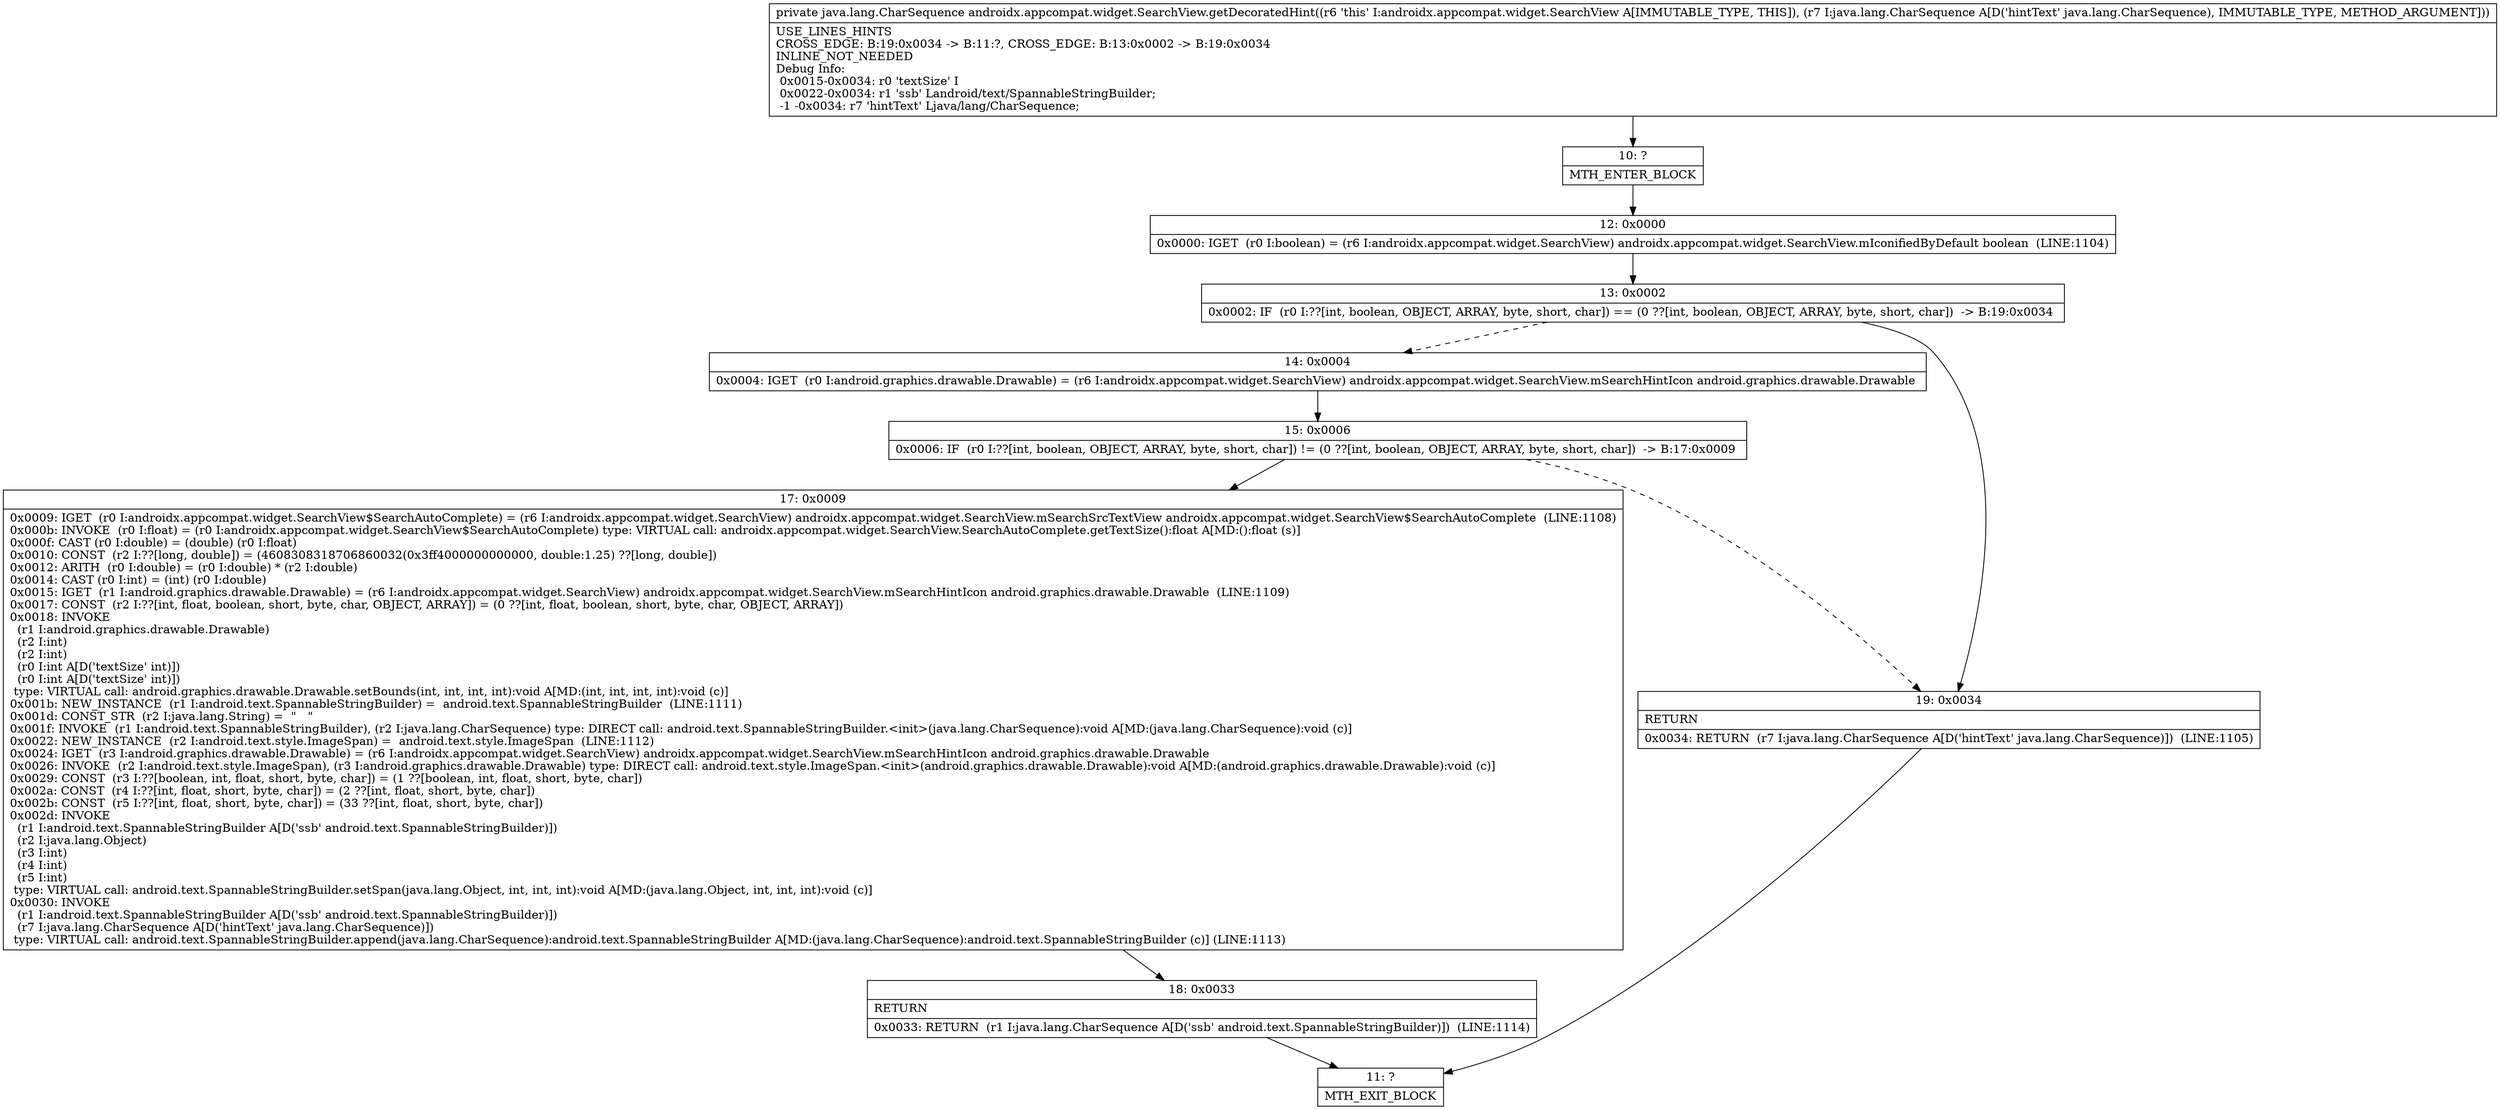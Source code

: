 digraph "CFG forandroidx.appcompat.widget.SearchView.getDecoratedHint(Ljava\/lang\/CharSequence;)Ljava\/lang\/CharSequence;" {
Node_10 [shape=record,label="{10\:\ ?|MTH_ENTER_BLOCK\l}"];
Node_12 [shape=record,label="{12\:\ 0x0000|0x0000: IGET  (r0 I:boolean) = (r6 I:androidx.appcompat.widget.SearchView) androidx.appcompat.widget.SearchView.mIconifiedByDefault boolean  (LINE:1104)\l}"];
Node_13 [shape=record,label="{13\:\ 0x0002|0x0002: IF  (r0 I:??[int, boolean, OBJECT, ARRAY, byte, short, char]) == (0 ??[int, boolean, OBJECT, ARRAY, byte, short, char])  \-\> B:19:0x0034 \l}"];
Node_14 [shape=record,label="{14\:\ 0x0004|0x0004: IGET  (r0 I:android.graphics.drawable.Drawable) = (r6 I:androidx.appcompat.widget.SearchView) androidx.appcompat.widget.SearchView.mSearchHintIcon android.graphics.drawable.Drawable \l}"];
Node_15 [shape=record,label="{15\:\ 0x0006|0x0006: IF  (r0 I:??[int, boolean, OBJECT, ARRAY, byte, short, char]) != (0 ??[int, boolean, OBJECT, ARRAY, byte, short, char])  \-\> B:17:0x0009 \l}"];
Node_17 [shape=record,label="{17\:\ 0x0009|0x0009: IGET  (r0 I:androidx.appcompat.widget.SearchView$SearchAutoComplete) = (r6 I:androidx.appcompat.widget.SearchView) androidx.appcompat.widget.SearchView.mSearchSrcTextView androidx.appcompat.widget.SearchView$SearchAutoComplete  (LINE:1108)\l0x000b: INVOKE  (r0 I:float) = (r0 I:androidx.appcompat.widget.SearchView$SearchAutoComplete) type: VIRTUAL call: androidx.appcompat.widget.SearchView.SearchAutoComplete.getTextSize():float A[MD:():float (s)]\l0x000f: CAST (r0 I:double) = (double) (r0 I:float) \l0x0010: CONST  (r2 I:??[long, double]) = (4608308318706860032(0x3ff4000000000000, double:1.25) ??[long, double]) \l0x0012: ARITH  (r0 I:double) = (r0 I:double) * (r2 I:double) \l0x0014: CAST (r0 I:int) = (int) (r0 I:double) \l0x0015: IGET  (r1 I:android.graphics.drawable.Drawable) = (r6 I:androidx.appcompat.widget.SearchView) androidx.appcompat.widget.SearchView.mSearchHintIcon android.graphics.drawable.Drawable  (LINE:1109)\l0x0017: CONST  (r2 I:??[int, float, boolean, short, byte, char, OBJECT, ARRAY]) = (0 ??[int, float, boolean, short, byte, char, OBJECT, ARRAY]) \l0x0018: INVOKE  \l  (r1 I:android.graphics.drawable.Drawable)\l  (r2 I:int)\l  (r2 I:int)\l  (r0 I:int A[D('textSize' int)])\l  (r0 I:int A[D('textSize' int)])\l type: VIRTUAL call: android.graphics.drawable.Drawable.setBounds(int, int, int, int):void A[MD:(int, int, int, int):void (c)]\l0x001b: NEW_INSTANCE  (r1 I:android.text.SpannableStringBuilder) =  android.text.SpannableStringBuilder  (LINE:1111)\l0x001d: CONST_STR  (r2 I:java.lang.String) =  \"   \" \l0x001f: INVOKE  (r1 I:android.text.SpannableStringBuilder), (r2 I:java.lang.CharSequence) type: DIRECT call: android.text.SpannableStringBuilder.\<init\>(java.lang.CharSequence):void A[MD:(java.lang.CharSequence):void (c)]\l0x0022: NEW_INSTANCE  (r2 I:android.text.style.ImageSpan) =  android.text.style.ImageSpan  (LINE:1112)\l0x0024: IGET  (r3 I:android.graphics.drawable.Drawable) = (r6 I:androidx.appcompat.widget.SearchView) androidx.appcompat.widget.SearchView.mSearchHintIcon android.graphics.drawable.Drawable \l0x0026: INVOKE  (r2 I:android.text.style.ImageSpan), (r3 I:android.graphics.drawable.Drawable) type: DIRECT call: android.text.style.ImageSpan.\<init\>(android.graphics.drawable.Drawable):void A[MD:(android.graphics.drawable.Drawable):void (c)]\l0x0029: CONST  (r3 I:??[boolean, int, float, short, byte, char]) = (1 ??[boolean, int, float, short, byte, char]) \l0x002a: CONST  (r4 I:??[int, float, short, byte, char]) = (2 ??[int, float, short, byte, char]) \l0x002b: CONST  (r5 I:??[int, float, short, byte, char]) = (33 ??[int, float, short, byte, char]) \l0x002d: INVOKE  \l  (r1 I:android.text.SpannableStringBuilder A[D('ssb' android.text.SpannableStringBuilder)])\l  (r2 I:java.lang.Object)\l  (r3 I:int)\l  (r4 I:int)\l  (r5 I:int)\l type: VIRTUAL call: android.text.SpannableStringBuilder.setSpan(java.lang.Object, int, int, int):void A[MD:(java.lang.Object, int, int, int):void (c)]\l0x0030: INVOKE  \l  (r1 I:android.text.SpannableStringBuilder A[D('ssb' android.text.SpannableStringBuilder)])\l  (r7 I:java.lang.CharSequence A[D('hintText' java.lang.CharSequence)])\l type: VIRTUAL call: android.text.SpannableStringBuilder.append(java.lang.CharSequence):android.text.SpannableStringBuilder A[MD:(java.lang.CharSequence):android.text.SpannableStringBuilder (c)] (LINE:1113)\l}"];
Node_18 [shape=record,label="{18\:\ 0x0033|RETURN\l|0x0033: RETURN  (r1 I:java.lang.CharSequence A[D('ssb' android.text.SpannableStringBuilder)])  (LINE:1114)\l}"];
Node_11 [shape=record,label="{11\:\ ?|MTH_EXIT_BLOCK\l}"];
Node_19 [shape=record,label="{19\:\ 0x0034|RETURN\l|0x0034: RETURN  (r7 I:java.lang.CharSequence A[D('hintText' java.lang.CharSequence)])  (LINE:1105)\l}"];
MethodNode[shape=record,label="{private java.lang.CharSequence androidx.appcompat.widget.SearchView.getDecoratedHint((r6 'this' I:androidx.appcompat.widget.SearchView A[IMMUTABLE_TYPE, THIS]), (r7 I:java.lang.CharSequence A[D('hintText' java.lang.CharSequence), IMMUTABLE_TYPE, METHOD_ARGUMENT]))  | USE_LINES_HINTS\lCROSS_EDGE: B:19:0x0034 \-\> B:11:?, CROSS_EDGE: B:13:0x0002 \-\> B:19:0x0034\lINLINE_NOT_NEEDED\lDebug Info:\l  0x0015\-0x0034: r0 'textSize' I\l  0x0022\-0x0034: r1 'ssb' Landroid\/text\/SpannableStringBuilder;\l  \-1 \-0x0034: r7 'hintText' Ljava\/lang\/CharSequence;\l}"];
MethodNode -> Node_10;Node_10 -> Node_12;
Node_12 -> Node_13;
Node_13 -> Node_14[style=dashed];
Node_13 -> Node_19;
Node_14 -> Node_15;
Node_15 -> Node_17;
Node_15 -> Node_19[style=dashed];
Node_17 -> Node_18;
Node_18 -> Node_11;
Node_19 -> Node_11;
}

